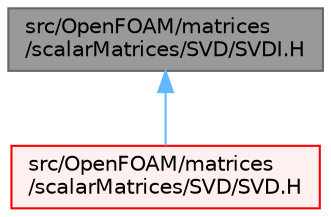 digraph "src/OpenFOAM/matrices/scalarMatrices/SVD/SVDI.H"
{
 // LATEX_PDF_SIZE
  bgcolor="transparent";
  edge [fontname=Helvetica,fontsize=10,labelfontname=Helvetica,labelfontsize=10];
  node [fontname=Helvetica,fontsize=10,shape=box,height=0.2,width=0.4];
  Node1 [id="Node000001",label="src/OpenFOAM/matrices\l/scalarMatrices/SVD/SVDI.H",height=0.2,width=0.4,color="gray40", fillcolor="grey60", style="filled", fontcolor="black",tooltip=" "];
  Node1 -> Node2 [id="edge1_Node000001_Node000002",dir="back",color="steelblue1",style="solid",tooltip=" "];
  Node2 [id="Node000002",label="src/OpenFOAM/matrices\l/scalarMatrices/SVD/SVD.H",height=0.2,width=0.4,color="red", fillcolor="#FFF0F0", style="filled",URL="$SVD_8H.html",tooltip=" "];
}
